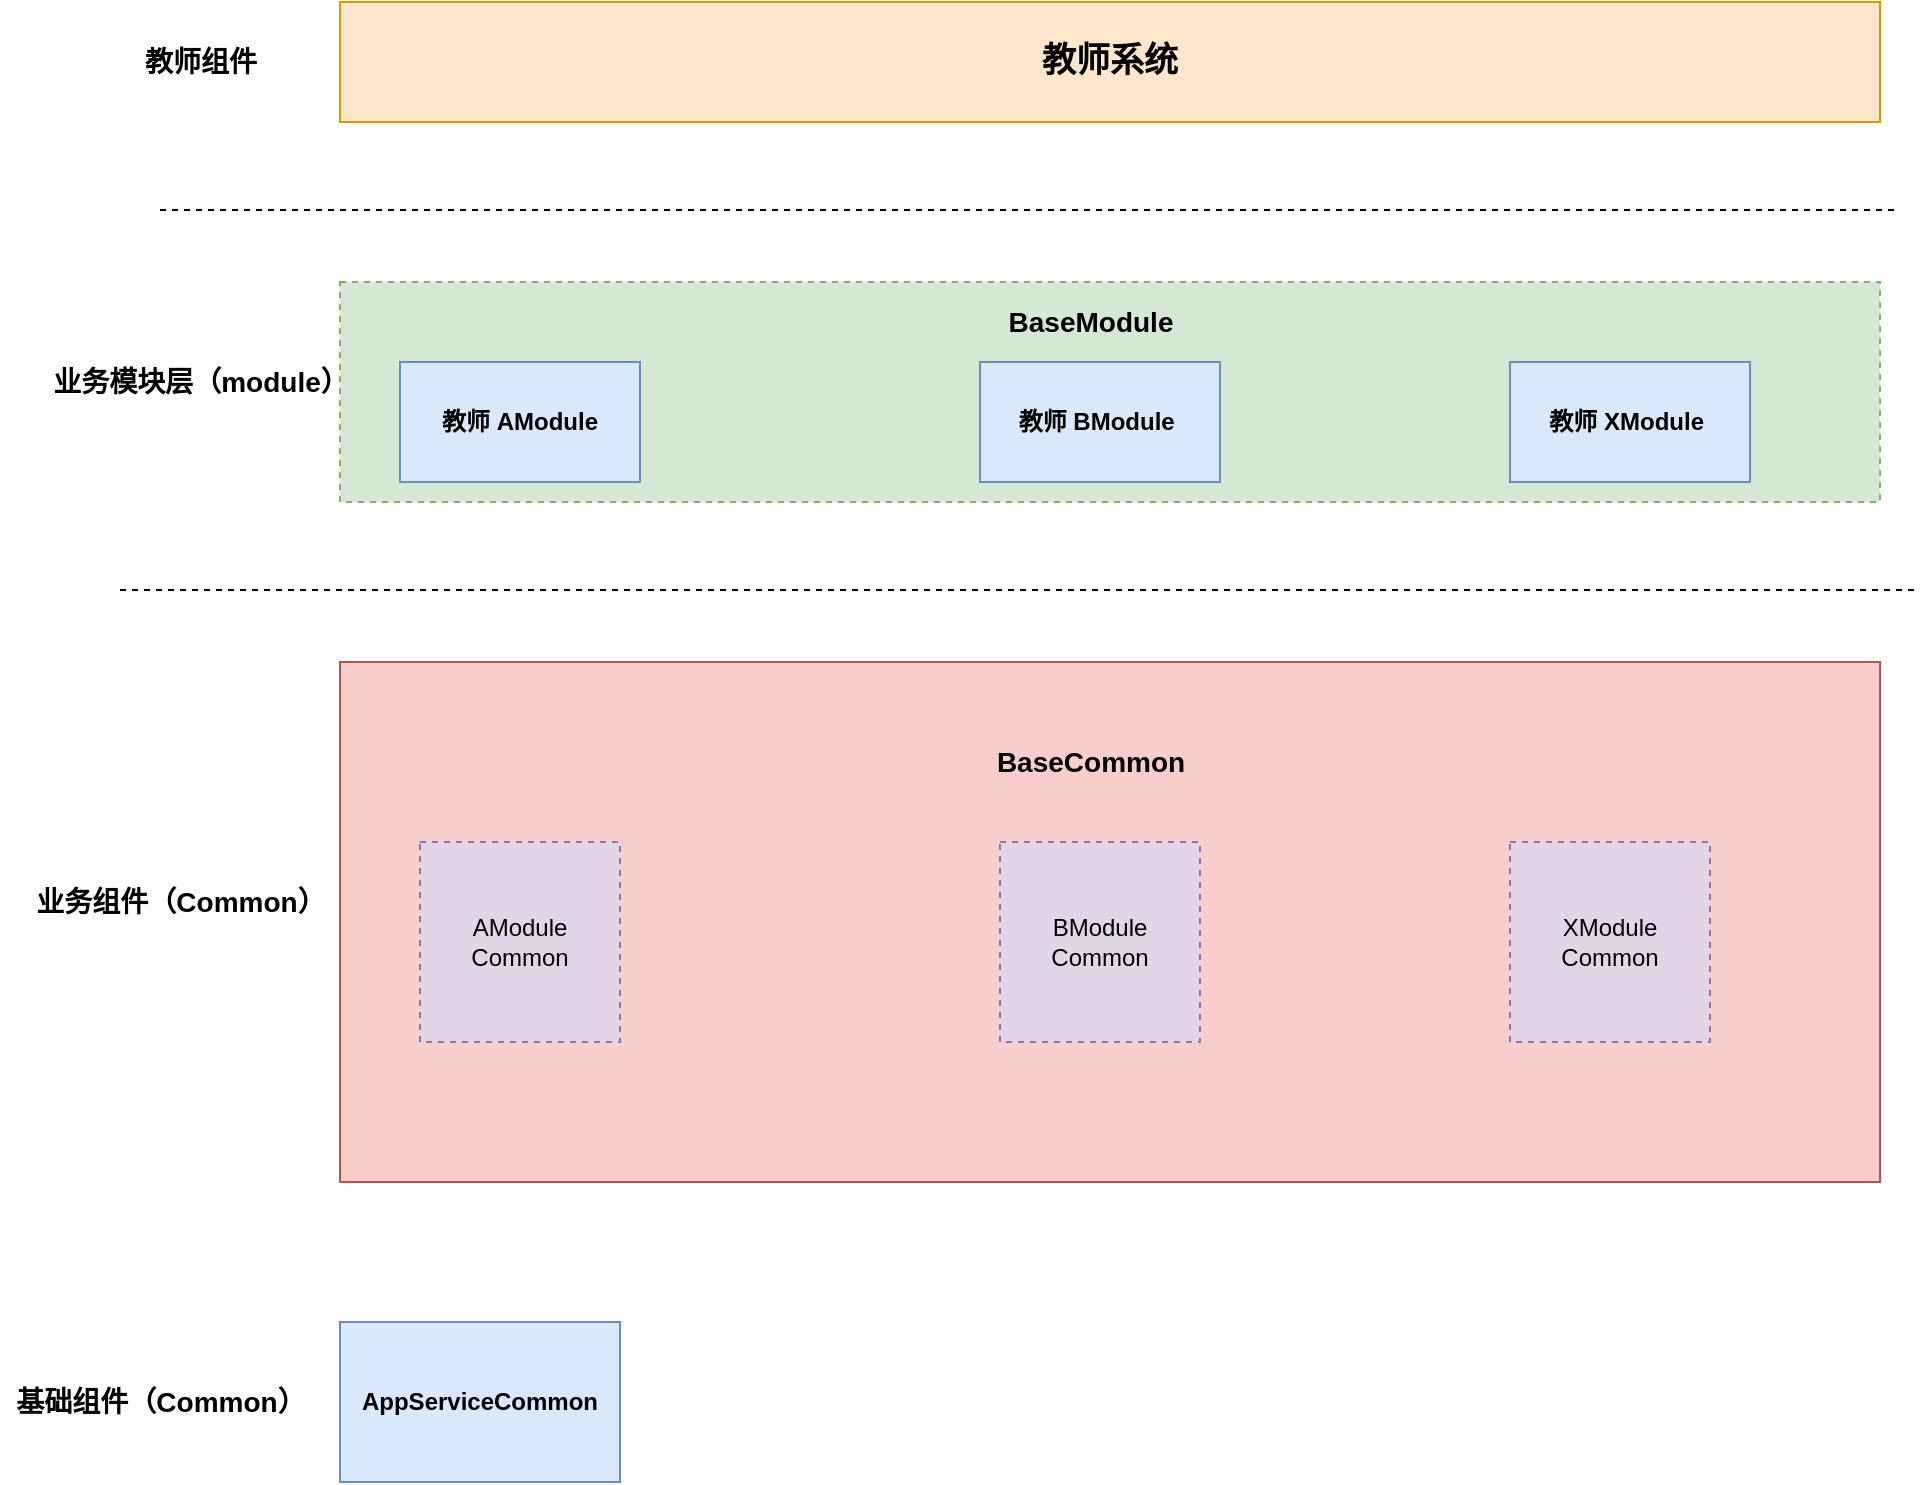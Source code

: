 <mxfile version="13.8.8" type="github">
  <diagram id="ShfnqmNN4cUQ0fv_p8tL" name="Page-1">
    <mxGraphModel dx="2249" dy="1931" grid="1" gridSize="10" guides="1" tooltips="1" connect="1" arrows="1" fold="1" page="1" pageScale="1" pageWidth="827" pageHeight="1169" math="0" shadow="0">
      <root>
        <mxCell id="0" />
        <mxCell id="1" parent="0" />
        <mxCell id="9xlFXg57MbIlktrybgkb-21" value="" style="rounded=0;whiteSpace=wrap;html=1;dashed=1;fillColor=#d5e8d4;strokeColor=#82b366;" vertex="1" parent="1">
          <mxGeometry x="30" y="110" width="770" height="110" as="geometry" />
        </mxCell>
        <mxCell id="9xlFXg57MbIlktrybgkb-1" value="&lt;font style=&quot;font-size: 17px&quot;&gt;&lt;b&gt;教师系统&lt;/b&gt;&lt;/font&gt;" style="rounded=0;whiteSpace=wrap;html=1;fillColor=#ffe6cc;strokeColor=#d79b00;" vertex="1" parent="1">
          <mxGeometry x="30" y="-30" width="770" height="60" as="geometry" />
        </mxCell>
        <mxCell id="9xlFXg57MbIlktrybgkb-2" value="&lt;b&gt;&lt;font style=&quot;font-size: 14px&quot;&gt;教师组件&lt;/font&gt;&lt;/b&gt;" style="text;html=1;align=center;verticalAlign=middle;resizable=0;points=[];autosize=1;" vertex="1" parent="1">
          <mxGeometry x="-75" y="-10" width="70" height="20" as="geometry" />
        </mxCell>
        <mxCell id="9xlFXg57MbIlktrybgkb-4" value="&lt;span style=&quot;font-size: 14px&quot;&gt;&lt;b&gt;业务模块层（module）&lt;/b&gt;&lt;/span&gt;" style="text;html=1;align=center;verticalAlign=middle;resizable=0;points=[];autosize=1;" vertex="1" parent="1">
          <mxGeometry x="-120" y="150" width="160" height="20" as="geometry" />
        </mxCell>
        <mxCell id="9xlFXg57MbIlktrybgkb-5" value="&lt;b&gt;教师 AModule&lt;/b&gt;" style="rounded=0;whiteSpace=wrap;html=1;fillColor=#dae8fc;strokeColor=#6c8ebf;" vertex="1" parent="1">
          <mxGeometry x="60" y="150" width="120" height="60" as="geometry" />
        </mxCell>
        <mxCell id="9xlFXg57MbIlktrybgkb-6" value="&lt;b&gt;教师 BModule&lt;/b&gt;&amp;nbsp;" style="rounded=0;whiteSpace=wrap;html=1;fillColor=#dae8fc;strokeColor=#6c8ebf;fontStyle=1" vertex="1" parent="1">
          <mxGeometry x="350" y="150" width="120" height="60" as="geometry" />
        </mxCell>
        <mxCell id="9xlFXg57MbIlktrybgkb-8" value="&lt;b&gt;教师 XModule&lt;/b&gt;&amp;nbsp;" style="rounded=0;whiteSpace=wrap;html=1;fillColor=#dae8fc;strokeColor=#6c8ebf;fontStyle=1" vertex="1" parent="1">
          <mxGeometry x="615" y="150" width="120" height="60" as="geometry" />
        </mxCell>
        <mxCell id="9xlFXg57MbIlktrybgkb-9" value="" style="line;strokeWidth=1;fillColor=none;align=left;verticalAlign=middle;spacingTop=-1;spacingLeft=3;spacingRight=3;rotatable=0;labelPosition=right;points=[];portConstraint=eastwest;dashed=1;" vertex="1" parent="1">
          <mxGeometry x="-80" y="260" width="900" height="8" as="geometry" />
        </mxCell>
        <mxCell id="9xlFXg57MbIlktrybgkb-10" value="" style="line;strokeWidth=1;fillColor=none;align=left;verticalAlign=middle;spacingTop=-1;spacingLeft=3;spacingRight=3;rotatable=0;labelPosition=right;points=[];portConstraint=eastwest;dashed=1;" vertex="1" parent="1">
          <mxGeometry x="-60" y="70" width="870" height="8" as="geometry" />
        </mxCell>
        <mxCell id="9xlFXg57MbIlktrybgkb-11" value="&lt;span style=&quot;font-size: 14px&quot;&gt;&lt;b&gt;业务组件（Common）&lt;/b&gt;&lt;/span&gt;" style="text;html=1;align=center;verticalAlign=middle;resizable=0;points=[];autosize=1;" vertex="1" parent="1">
          <mxGeometry x="-130" y="410" width="160" height="20" as="geometry" />
        </mxCell>
        <mxCell id="9xlFXg57MbIlktrybgkb-12" value="" style="rounded=0;whiteSpace=wrap;html=1;fillColor=#f8cecc;strokeColor=#b85450;" vertex="1" parent="1">
          <mxGeometry x="30" y="300" width="770" height="260" as="geometry" />
        </mxCell>
        <mxCell id="9xlFXg57MbIlktrybgkb-13" value="AModule Common" style="whiteSpace=wrap;html=1;aspect=fixed;dashed=1;fillColor=#e1d5e7;strokeColor=#9673a6;align=center;" vertex="1" parent="1">
          <mxGeometry x="70" y="390" width="100" height="100" as="geometry" />
        </mxCell>
        <mxCell id="9xlFXg57MbIlktrybgkb-14" value="BModule Common" style="whiteSpace=wrap;html=1;aspect=fixed;dashed=1;fillColor=#e1d5e7;strokeColor=#9673a6;align=center;" vertex="1" parent="1">
          <mxGeometry x="360" y="390" width="100" height="100" as="geometry" />
        </mxCell>
        <mxCell id="9xlFXg57MbIlktrybgkb-15" value="XModule Common" style="whiteSpace=wrap;html=1;aspect=fixed;dashed=1;fillColor=#e1d5e7;strokeColor=#9673a6;align=center;" vertex="1" parent="1">
          <mxGeometry x="615" y="390" width="100" height="100" as="geometry" />
        </mxCell>
        <mxCell id="9xlFXg57MbIlktrybgkb-16" value="&lt;span style=&quot;font-size: 14px&quot;&gt;&lt;b&gt;BaseCommon&lt;/b&gt;&lt;/span&gt;" style="text;html=1;align=center;verticalAlign=middle;resizable=0;points=[];autosize=1;" vertex="1" parent="1">
          <mxGeometry x="350" y="340" width="110" height="20" as="geometry" />
        </mxCell>
        <mxCell id="9xlFXg57MbIlktrybgkb-17" value="&lt;span style=&quot;font-size: 14px&quot;&gt;&lt;b&gt;基础组件（Common）&lt;/b&gt;&lt;/span&gt;" style="text;html=1;align=center;verticalAlign=middle;resizable=0;points=[];autosize=1;" vertex="1" parent="1">
          <mxGeometry x="-140" y="660" width="160" height="20" as="geometry" />
        </mxCell>
        <mxCell id="9xlFXg57MbIlktrybgkb-18" value="&lt;b&gt;AppServiceCommon&lt;/b&gt;" style="rounded=0;whiteSpace=wrap;html=1;fillColor=#dae8fc;strokeColor=#6c8ebf;" vertex="1" parent="1">
          <mxGeometry x="30" y="630" width="140" height="80" as="geometry" />
        </mxCell>
        <mxCell id="9xlFXg57MbIlktrybgkb-23" value="&lt;span style=&quot;font-size: 14px&quot;&gt;&lt;b&gt;BaseModule&lt;/b&gt;&lt;/span&gt;" style="text;html=1;align=center;verticalAlign=middle;resizable=0;points=[];autosize=1;" vertex="1" parent="1">
          <mxGeometry x="355" y="120" width="100" height="20" as="geometry" />
        </mxCell>
      </root>
    </mxGraphModel>
  </diagram>
</mxfile>

